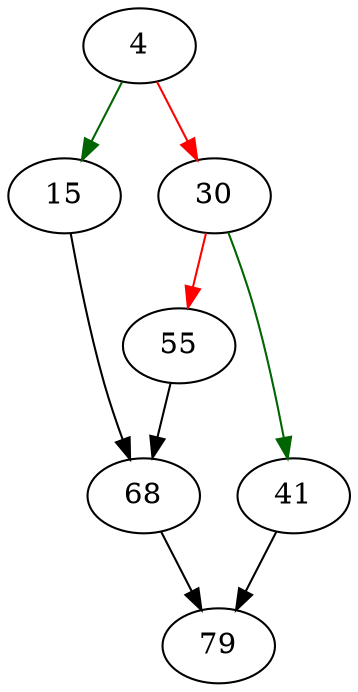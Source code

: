 strict digraph "pagerAcquireMapPage" {
	// Node definitions.
	4 [entry=true];
	15;
	30;
	68;
	41;
	55;
	79;

	// Edge definitions.
	4 -> 15 [
		color=darkgreen
		cond=true
	];
	4 -> 30 [
		color=red
		cond=false
	];
	15 -> 68;
	30 -> 41 [
		color=darkgreen
		cond=true
	];
	30 -> 55 [
		color=red
		cond=false
	];
	68 -> 79;
	41 -> 79;
	55 -> 68;
}